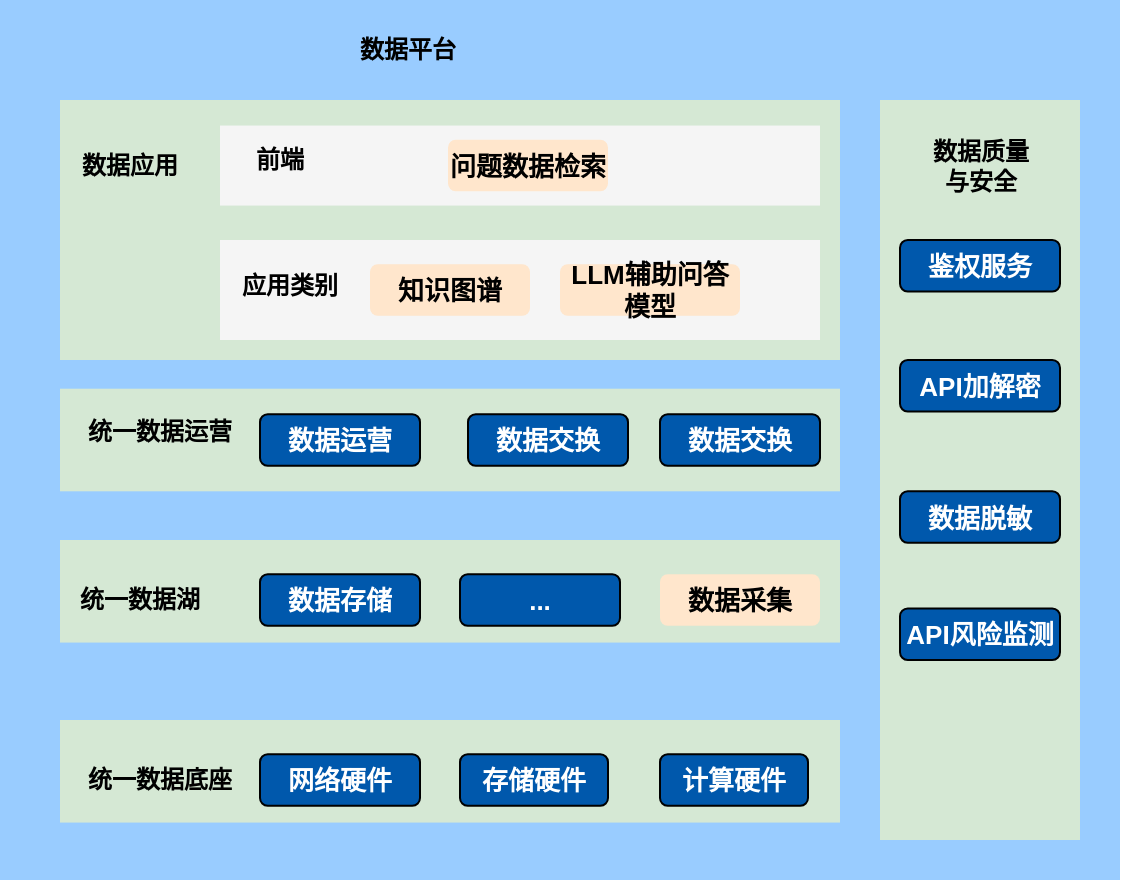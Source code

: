 <mxfile version="25.0.3">
  <diagram name="第 1 页" id="esoSkzXpCoBOoMPdtS_s">
    <mxGraphModel dx="910" dy="490" grid="1" gridSize="10" guides="1" tooltips="1" connect="1" arrows="1" fold="1" page="1" pageScale="1" pageWidth="827" pageHeight="1169" math="0" shadow="0">
      <root>
        <mxCell id="0" />
        <mxCell id="1" parent="0" />
        <mxCell id="Hz8do1xcwLAu2_MjNyLG-2" value="" style="rounded=0;whiteSpace=wrap;html=1;fillColor=#99CCFF;strokeColor=none;" vertex="1" parent="1">
          <mxGeometry x="180" y="200" width="560" height="440" as="geometry" />
        </mxCell>
        <mxCell id="Hz8do1xcwLAu2_MjNyLG-3" value="" style="rounded=0;whiteSpace=wrap;html=1;fillColor=#d5e8d4;strokeColor=none;" vertex="1" parent="1">
          <mxGeometry x="210" y="560" width="390" height="51.29" as="geometry" />
        </mxCell>
        <mxCell id="Hz8do1xcwLAu2_MjNyLG-4" value="数据平台" style="text;html=1;align=center;verticalAlign=middle;whiteSpace=wrap;rounded=0;fontStyle=1" vertex="1" parent="1">
          <mxGeometry x="354" y="210" width="60" height="30" as="geometry" />
        </mxCell>
        <mxCell id="Hz8do1xcwLAu2_MjNyLG-5" value="统一数据底座" style="text;html=1;align=center;verticalAlign=middle;whiteSpace=wrap;rounded=0;fontStyle=1" vertex="1" parent="1">
          <mxGeometry x="210" y="560" width="100" height="60" as="geometry" />
        </mxCell>
        <mxCell id="Hz8do1xcwLAu2_MjNyLG-6" value="" style="rounded=0;whiteSpace=wrap;html=1;fillColor=#d5e8d4;strokeColor=none;" vertex="1" parent="1">
          <mxGeometry x="210" y="470" width="390" height="51.29" as="geometry" />
        </mxCell>
        <mxCell id="Hz8do1xcwLAu2_MjNyLG-7" value="统一数据湖" style="text;html=1;align=center;verticalAlign=middle;whiteSpace=wrap;rounded=0;fontStyle=1" vertex="1" parent="1">
          <mxGeometry x="210" y="470" width="80" height="60" as="geometry" />
        </mxCell>
        <mxCell id="Hz8do1xcwLAu2_MjNyLG-8" value="" style="rounded=0;whiteSpace=wrap;html=1;fillColor=#d5e8d4;strokeColor=none;" vertex="1" parent="1">
          <mxGeometry x="210" y="394.36" width="390" height="51.29" as="geometry" />
        </mxCell>
        <mxCell id="Hz8do1xcwLAu2_MjNyLG-9" value="统一数据运营" style="text;html=1;align=center;verticalAlign=middle;whiteSpace=wrap;rounded=0;fontStyle=1" vertex="1" parent="1">
          <mxGeometry x="220" y="385.65" width="80" height="60" as="geometry" />
        </mxCell>
        <mxCell id="Hz8do1xcwLAu2_MjNyLG-10" value="" style="rounded=0;whiteSpace=wrap;html=1;fillColor=#d5e8d4;strokeColor=none;" vertex="1" parent="1">
          <mxGeometry x="210" y="250" width="390" height="130" as="geometry" />
        </mxCell>
        <mxCell id="Hz8do1xcwLAu2_MjNyLG-11" value="数据应用" style="text;html=1;align=center;verticalAlign=middle;whiteSpace=wrap;rounded=0;fontStyle=1" vertex="1" parent="1">
          <mxGeometry x="220" y="252.79" width="50" height="60" as="geometry" />
        </mxCell>
        <mxCell id="Hz8do1xcwLAu2_MjNyLG-12" value="网络硬件" style="rounded=1;whiteSpace=wrap;html=1;fontStyle=1;fontSize=13;strokeColor=default;fillColor=#0058AC;fontColor=#FFFFFF;" vertex="1" parent="1">
          <mxGeometry x="310" y="577.14" width="80" height="25.72" as="geometry" />
        </mxCell>
        <mxCell id="Hz8do1xcwLAu2_MjNyLG-13" value="存储硬件" style="rounded=1;whiteSpace=wrap;html=1;fontStyle=1;fontSize=13;strokeColor=default;fillColor=#0058AC;fontColor=#FFFFFF;" vertex="1" parent="1">
          <mxGeometry x="410" y="577.14" width="74" height="25.72" as="geometry" />
        </mxCell>
        <mxCell id="Hz8do1xcwLAu2_MjNyLG-14" value="计算硬件" style="rounded=1;whiteSpace=wrap;html=1;fontStyle=1;fontSize=13;strokeColor=default;fillColor=#0058AC;fontColor=#FFFFFF;" vertex="1" parent="1">
          <mxGeometry x="510" y="577.14" width="74" height="25.72" as="geometry" />
        </mxCell>
        <mxCell id="Hz8do1xcwLAu2_MjNyLG-15" value="数据存储" style="rounded=1;whiteSpace=wrap;html=1;fontStyle=1;fontSize=13;strokeColor=default;fillColor=#0058AC;fontColor=#FFFFFF;" vertex="1" parent="1">
          <mxGeometry x="310" y="487.14" width="80" height="25.72" as="geometry" />
        </mxCell>
        <mxCell id="Hz8do1xcwLAu2_MjNyLG-16" value="数据采集" style="rounded=1;whiteSpace=wrap;html=1;fontStyle=1;fontSize=13;strokeColor=none;fillColor=#ffe6cc;" vertex="1" parent="1">
          <mxGeometry x="510" y="487.14" width="80" height="25.72" as="geometry" />
        </mxCell>
        <mxCell id="Hz8do1xcwLAu2_MjNyLG-17" value="..." style="rounded=1;whiteSpace=wrap;html=1;fontStyle=1;fontSize=13;strokeColor=default;fillColor=#0058AC;fontColor=#FFFFFF;" vertex="1" parent="1">
          <mxGeometry x="410" y="487.14" width="80" height="25.72" as="geometry" />
        </mxCell>
        <mxCell id="Hz8do1xcwLAu2_MjNyLG-18" value="数据运营" style="rounded=1;whiteSpace=wrap;html=1;fontStyle=1;fontSize=13;strokeColor=default;fillColor=#0058AC;fontColor=#FFFFFF;" vertex="1" parent="1">
          <mxGeometry x="310" y="407.15" width="80" height="25.72" as="geometry" />
        </mxCell>
        <mxCell id="Hz8do1xcwLAu2_MjNyLG-19" value="数据交换" style="rounded=1;whiteSpace=wrap;html=1;fontStyle=1;fontSize=13;strokeColor=default;fillColor=#0058AC;fontColor=#FFFFFF;" vertex="1" parent="1">
          <mxGeometry x="414" y="407.15" width="80" height="25.72" as="geometry" />
        </mxCell>
        <mxCell id="Hz8do1xcwLAu2_MjNyLG-20" value="数据交换" style="rounded=1;whiteSpace=wrap;html=1;fontStyle=1;fontSize=13;strokeColor=default;fillColor=#0058AC;fontColor=#FFFFFF;" vertex="1" parent="1">
          <mxGeometry x="510" y="407.15" width="80" height="25.72" as="geometry" />
        </mxCell>
        <mxCell id="Hz8do1xcwLAu2_MjNyLG-22" value="" style="rounded=0;whiteSpace=wrap;html=1;fillColor=#f5f5f5;fontColor=#333333;strokeColor=none;" vertex="1" parent="1">
          <mxGeometry x="290" y="262.79" width="300" height="40" as="geometry" />
        </mxCell>
        <mxCell id="Hz8do1xcwLAu2_MjNyLG-23" value="前端" style="text;html=1;align=center;verticalAlign=middle;whiteSpace=wrap;rounded=0;fontStyle=1" vertex="1" parent="1">
          <mxGeometry x="300" y="250.0" width="40" height="60" as="geometry" />
        </mxCell>
        <mxCell id="Hz8do1xcwLAu2_MjNyLG-24" value="问题数据检索" style="rounded=1;whiteSpace=wrap;html=1;fontStyle=1;fontSize=13;strokeColor=none;fillColor=#ffe6cc;" vertex="1" parent="1">
          <mxGeometry x="404" y="269.93" width="80" height="25.72" as="geometry" />
        </mxCell>
        <mxCell id="Hz8do1xcwLAu2_MjNyLG-26" value="" style="rounded=0;whiteSpace=wrap;html=1;fillColor=#f5f5f5;fontColor=#333333;strokeColor=none;" vertex="1" parent="1">
          <mxGeometry x="290" y="320" width="300" height="50" as="geometry" />
        </mxCell>
        <mxCell id="Hz8do1xcwLAu2_MjNyLG-27" value="知识图谱" style="rounded=1;whiteSpace=wrap;html=1;fontStyle=1;fontSize=13;strokeColor=none;fillColor=#ffe6cc;" vertex="1" parent="1">
          <mxGeometry x="365" y="332.14" width="80" height="25.72" as="geometry" />
        </mxCell>
        <mxCell id="Hz8do1xcwLAu2_MjNyLG-28" value="应用类别" style="text;html=1;align=center;verticalAlign=middle;whiteSpace=wrap;rounded=0;fontStyle=1" vertex="1" parent="1">
          <mxGeometry x="300" y="312.79" width="50" height="60" as="geometry" />
        </mxCell>
        <mxCell id="Hz8do1xcwLAu2_MjNyLG-29" value="LLM辅助问答模型" style="rounded=1;whiteSpace=wrap;html=1;fontStyle=1;fontSize=13;strokeColor=none;fillColor=#ffe6cc;" vertex="1" parent="1">
          <mxGeometry x="460" y="332.14" width="90" height="25.72" as="geometry" />
        </mxCell>
        <mxCell id="Hz8do1xcwLAu2_MjNyLG-30" value="" style="rounded=0;whiteSpace=wrap;html=1;fillColor=#d5e8d4;strokeColor=none;" vertex="1" parent="1">
          <mxGeometry x="620" y="250" width="100" height="370" as="geometry" />
        </mxCell>
        <mxCell id="Hz8do1xcwLAu2_MjNyLG-31" value="数据质量与安全" style="text;html=1;align=center;verticalAlign=middle;whiteSpace=wrap;rounded=0;fontStyle=1" vertex="1" parent="1">
          <mxGeometry x="642.5" y="252.79" width="55" height="60" as="geometry" />
        </mxCell>
        <mxCell id="Hz8do1xcwLAu2_MjNyLG-32" value="鉴权服务" style="rounded=1;whiteSpace=wrap;html=1;fontStyle=1;fontSize=13;strokeColor=default;fillColor=#0058AC;fontColor=#FFFFFF;" vertex="1" parent="1">
          <mxGeometry x="630" y="320" width="80" height="25.72" as="geometry" />
        </mxCell>
        <mxCell id="Hz8do1xcwLAu2_MjNyLG-33" value="API加解密" style="rounded=1;whiteSpace=wrap;html=1;fontStyle=1;fontSize=13;strokeColor=default;fillColor=#0058AC;fontColor=#FFFFFF;" vertex="1" parent="1">
          <mxGeometry x="630" y="380" width="80" height="25.72" as="geometry" />
        </mxCell>
        <mxCell id="Hz8do1xcwLAu2_MjNyLG-34" value="数据脱敏" style="rounded=1;whiteSpace=wrap;html=1;fontStyle=1;fontSize=13;strokeColor=default;fillColor=#0058AC;fontColor=#FFFFFF;" vertex="1" parent="1">
          <mxGeometry x="630" y="445.65" width="80" height="25.72" as="geometry" />
        </mxCell>
        <mxCell id="Hz8do1xcwLAu2_MjNyLG-35" value="API风险监测" style="rounded=1;whiteSpace=wrap;html=1;fontStyle=1;fontSize=13;strokeColor=default;fillColor=#0058AC;fontColor=#FFFFFF;" vertex="1" parent="1">
          <mxGeometry x="630" y="504.28" width="80" height="25.72" as="geometry" />
        </mxCell>
      </root>
    </mxGraphModel>
  </diagram>
</mxfile>
